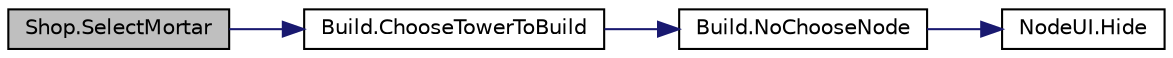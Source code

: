 digraph "Shop.SelectMortar"
{
 // LATEX_PDF_SIZE
  edge [fontname="Helvetica",fontsize="10",labelfontname="Helvetica",labelfontsize="10"];
  node [fontname="Helvetica",fontsize="10",shape=record];
  rankdir="LR";
  Node1 [label="Shop.SelectMortar",height=0.2,width=0.4,color="black", fillcolor="grey75", style="filled", fontcolor="black",tooltip="Функция выбора Башни 2"];
  Node1 -> Node2 [color="midnightblue",fontsize="10",style="solid",fontname="Helvetica"];
  Node2 [label="Build.ChooseTowerToBuild",height=0.2,width=0.4,color="black", fillcolor="white", style="filled",URL="$class_build.html#acffe47d512477c5a9f4f60ac75d7a26b",tooltip=" "];
  Node2 -> Node3 [color="midnightblue",fontsize="10",style="solid",fontname="Helvetica"];
  Node3 [label="Build.NoChooseNode",height=0.2,width=0.4,color="black", fillcolor="white", style="filled",URL="$class_build.html#aeae6c6f630f056513c6aba8bbbc8f6d8",tooltip="Функция отмены выбора поля игры"];
  Node3 -> Node4 [color="midnightblue",fontsize="10",style="solid",fontname="Helvetica"];
  Node4 [label="NodeUI.Hide",height=0.2,width=0.4,color="black", fillcolor="white", style="filled",URL="$class_node_u_i.html#aa5077f5b0ae947b814e19ee9b17a2817",tooltip="Функция для снятия панели"];
}

